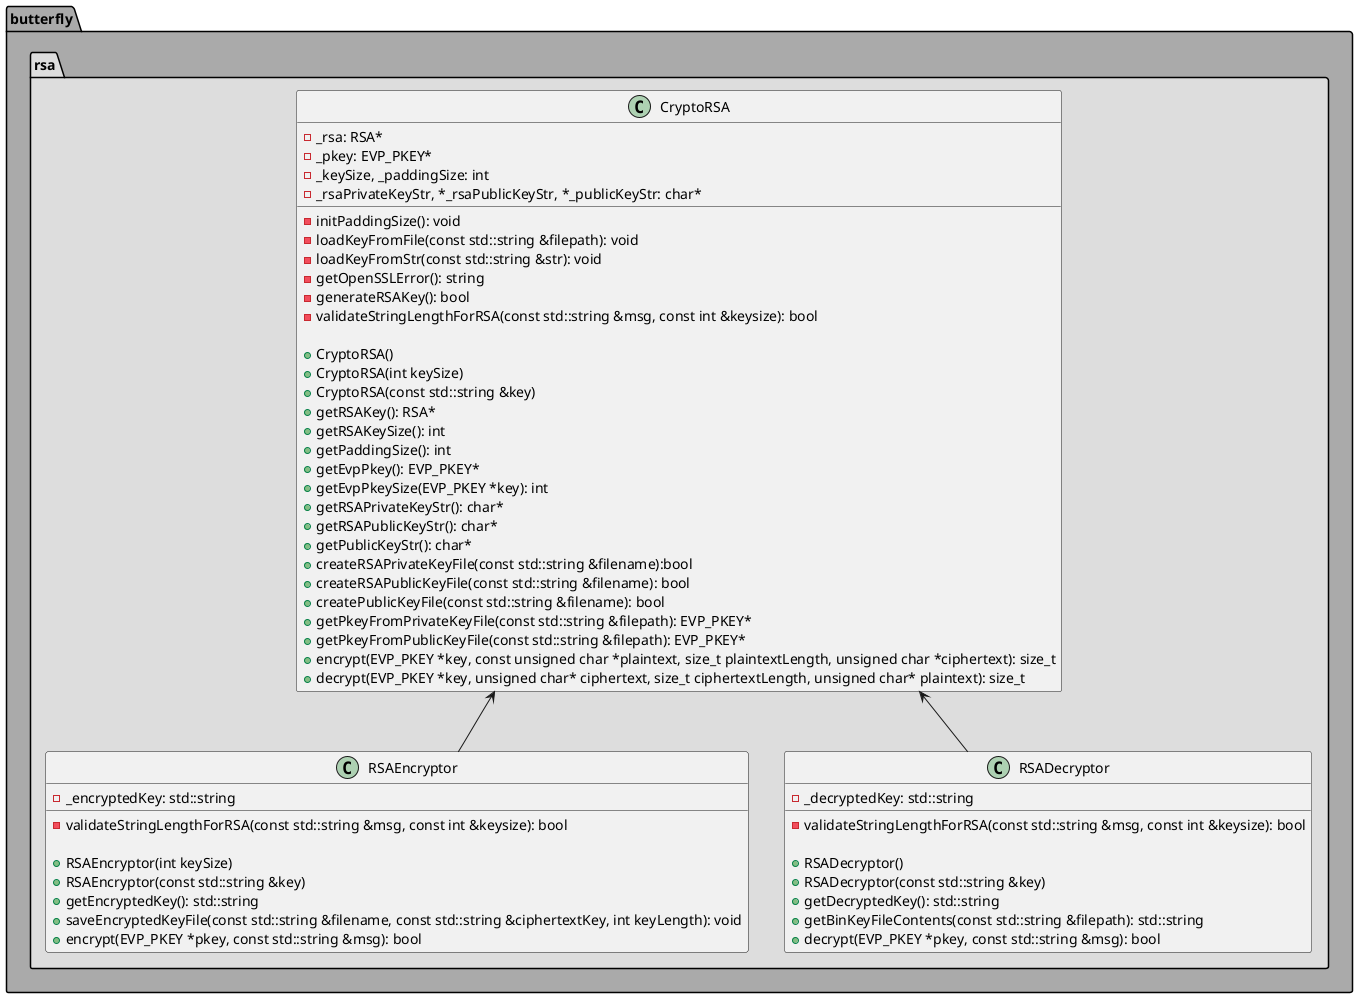 @startuml
'https://plantuml.com/sequence-diagram
package butterfly #AAAAAA
{

package rsa #DDDDDD
{

class CryptoRSA
{
    -_rsa: RSA*
    -_pkey: EVP_PKEY*
    -_keySize, _paddingSize: int
    -_rsaPrivateKeyStr, *_rsaPublicKeyStr, *_publicKeyStr: char*

    -initPaddingSize(): void
    -loadKeyFromFile(const std::string &filepath): void
    -loadKeyFromStr(const std::string &str): void
    -getOpenSSLError(): string
    -generateRSAKey(): bool
    -validateStringLengthForRSA(const std::string &msg, const int &keysize): bool

    +CryptoRSA()
    +CryptoRSA(int keySize)
    +CryptoRSA(const std::string &key)
    +getRSAKey(): RSA*
    +getRSAKeySize(): int
    +getPaddingSize(): int
    +getEvpPkey(): EVP_PKEY*
    +getEvpPkeySize(EVP_PKEY *key): int
    +getRSAPrivateKeyStr(): char*
    +getRSAPublicKeyStr(): char*
    +getPublicKeyStr(): char*
    +createRSAPrivateKeyFile(const std::string &filename):bool
    +createRSAPublicKeyFile(const std::string &filename): bool
    +createPublicKeyFile(const std::string &filename): bool
    +getPkeyFromPrivateKeyFile(const std::string &filepath): EVP_PKEY*
    +getPkeyFromPublicKeyFile(const std::string &filepath): EVP_PKEY*
    +encrypt(EVP_PKEY *key, const unsigned char *plaintext, size_t plaintextLength, unsigned char *ciphertext): size_t
    +decrypt(EVP_PKEY *key, unsigned char* ciphertext, size_t ciphertextLength, unsigned char* plaintext): size_t
}

class RSAEncryptor
{
    -_encryptedKey: std::string

    -validateStringLengthForRSA(const std::string &msg, const int &keysize): bool

    +RSAEncryptor(int keySize)
    +RSAEncryptor(const std::string &key)
    +getEncryptedKey(): std::string
    +saveEncryptedKeyFile(const std::string &filename, const std::string &ciphertextKey, int keyLength): void
    +encrypt(EVP_PKEY *pkey, const std::string &msg): bool
}

class RSADecryptor
{
    -_decryptedKey: std::string
    -validateStringLengthForRSA(const std::string &msg, const int &keysize): bool

    +RSADecryptor()
    +RSADecryptor(const std::string &key)
    +getDecryptedKey(): std::string
    +getBinKeyFileContents(const std::string &filepath): std::string
    +decrypt(EVP_PKEY *pkey, const std::string &msg): bool
}

CryptoRSA <-- RSAEncryptor
CryptoRSA <-- RSADecryptor

}

}
@enduml